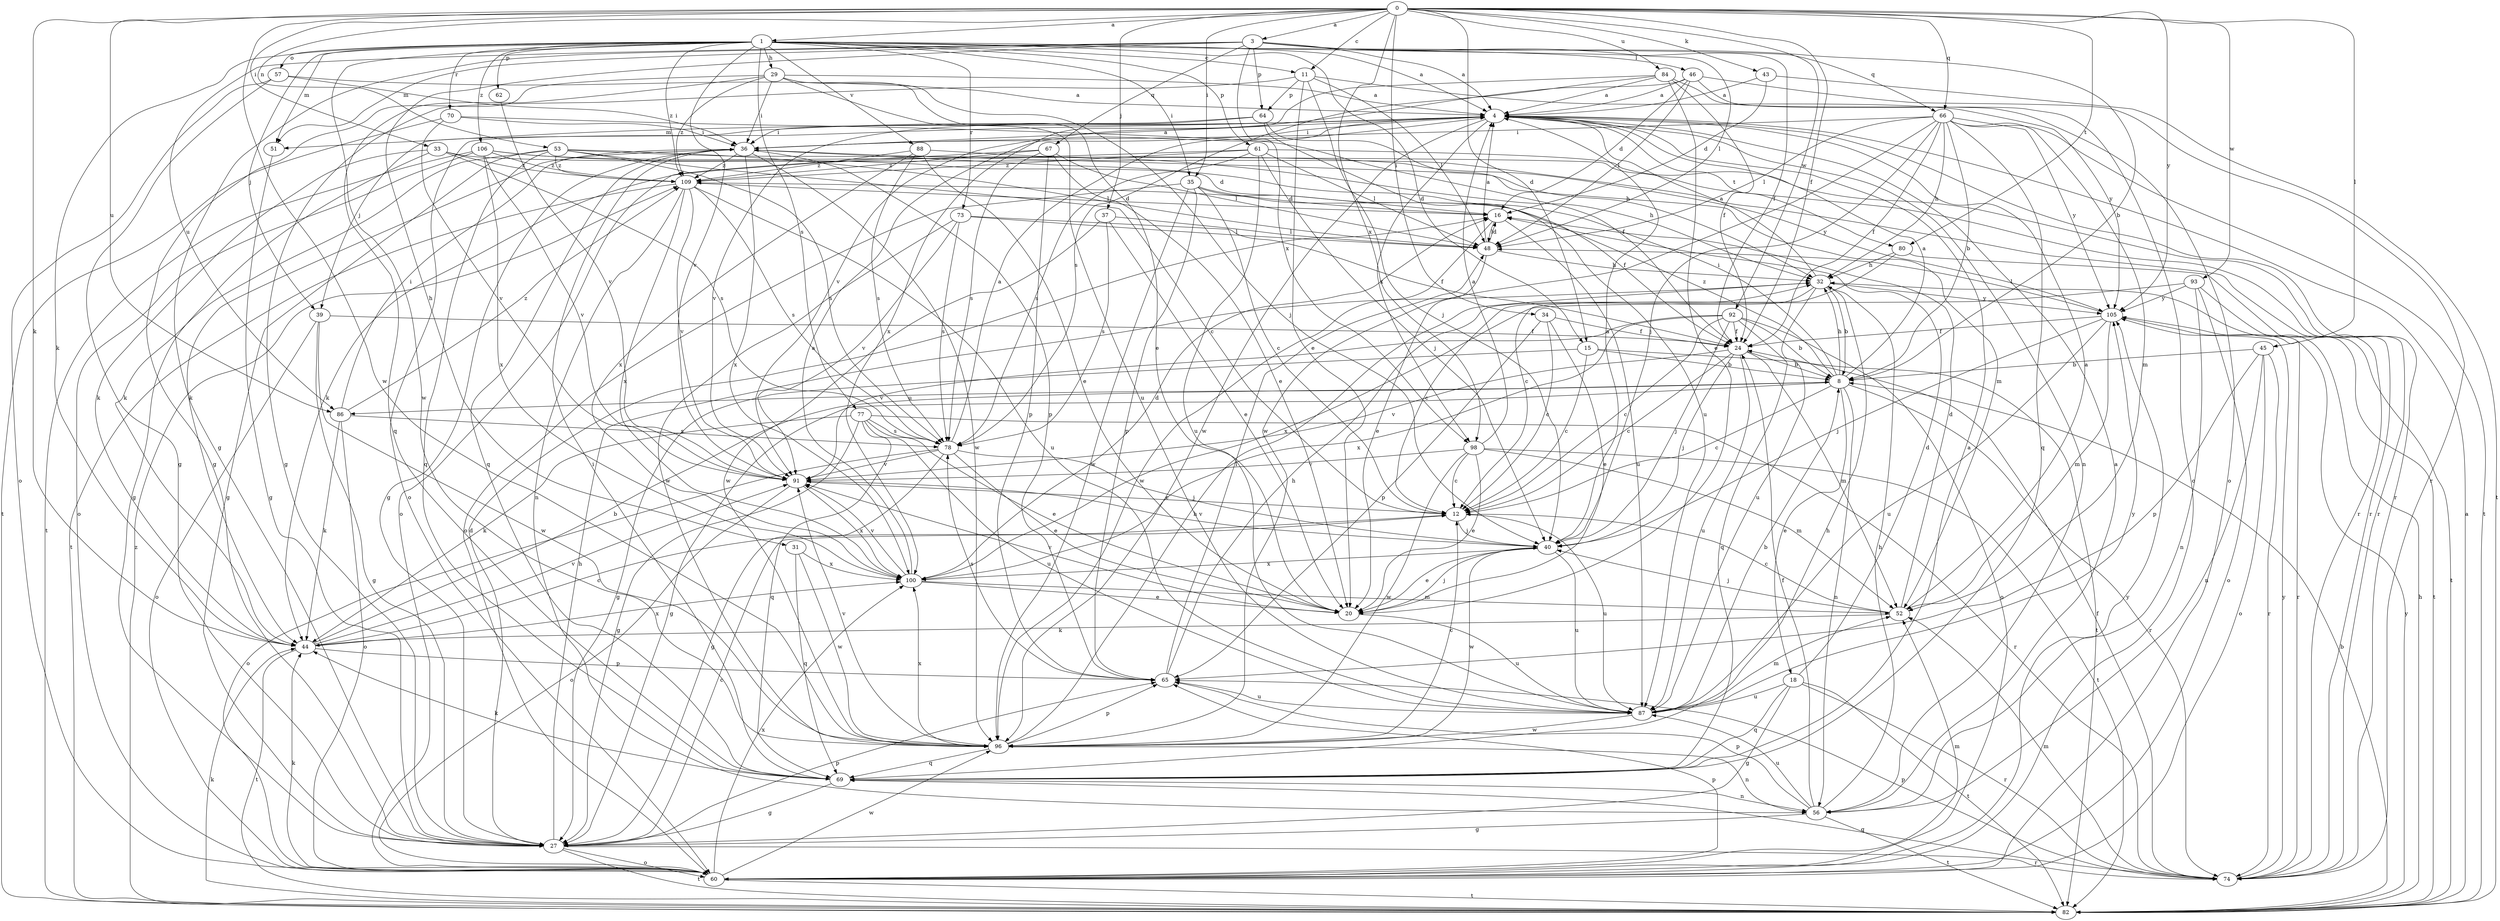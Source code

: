 strict digraph  {
0;
1;
3;
4;
8;
11;
12;
15;
16;
18;
20;
24;
27;
29;
31;
32;
33;
34;
35;
36;
37;
39;
40;
43;
44;
45;
46;
48;
51;
52;
53;
56;
57;
60;
61;
62;
64;
65;
66;
67;
69;
70;
73;
74;
77;
78;
80;
82;
84;
86;
87;
88;
91;
92;
93;
96;
98;
100;
105;
106;
109;
0 -> 1  [label=a];
0 -> 3  [label=a];
0 -> 11  [label=c];
0 -> 15  [label=d];
0 -> 24  [label=f];
0 -> 33  [label=i];
0 -> 34  [label=i];
0 -> 35  [label=i];
0 -> 37  [label=j];
0 -> 43  [label=k];
0 -> 44  [label=k];
0 -> 45  [label=l];
0 -> 53  [label=n];
0 -> 66  [label=q];
0 -> 80  [label=t];
0 -> 84  [label=u];
0 -> 86  [label=u];
0 -> 92  [label=w];
0 -> 93  [label=w];
0 -> 96  [label=w];
0 -> 98  [label=x];
0 -> 105  [label=y];
1 -> 4  [label=a];
1 -> 11  [label=c];
1 -> 15  [label=d];
1 -> 24  [label=f];
1 -> 29  [label=h];
1 -> 35  [label=i];
1 -> 39  [label=j];
1 -> 44  [label=k];
1 -> 51  [label=m];
1 -> 57  [label=o];
1 -> 61  [label=p];
1 -> 62  [label=p];
1 -> 66  [label=q];
1 -> 70  [label=r];
1 -> 73  [label=r];
1 -> 77  [label=s];
1 -> 88  [label=v];
1 -> 91  [label=v];
1 -> 96  [label=w];
1 -> 106  [label=z];
1 -> 109  [label=z];
3 -> 4  [label=a];
3 -> 8  [label=b];
3 -> 27  [label=g];
3 -> 31  [label=h];
3 -> 46  [label=l];
3 -> 48  [label=l];
3 -> 51  [label=m];
3 -> 64  [label=p];
3 -> 67  [label=q];
3 -> 86  [label=u];
3 -> 98  [label=x];
4 -> 36  [label=i];
4 -> 39  [label=j];
4 -> 51  [label=m];
4 -> 56  [label=n];
4 -> 60  [label=o];
4 -> 74  [label=r];
4 -> 80  [label=t];
4 -> 96  [label=w];
4 -> 98  [label=x];
8 -> 4  [label=a];
8 -> 12  [label=c];
8 -> 18  [label=e];
8 -> 27  [label=g];
8 -> 32  [label=h];
8 -> 36  [label=i];
8 -> 56  [label=n];
8 -> 74  [label=r];
8 -> 86  [label=u];
8 -> 109  [label=z];
11 -> 20  [label=e];
11 -> 27  [label=g];
11 -> 40  [label=j];
11 -> 48  [label=l];
11 -> 64  [label=p];
11 -> 105  [label=y];
12 -> 40  [label=j];
12 -> 87  [label=u];
15 -> 8  [label=b];
15 -> 12  [label=c];
15 -> 27  [label=g];
15 -> 82  [label=t];
16 -> 48  [label=l];
16 -> 87  [label=u];
16 -> 96  [label=w];
18 -> 16  [label=d];
18 -> 27  [label=g];
18 -> 69  [label=q];
18 -> 74  [label=r];
18 -> 82  [label=t];
18 -> 87  [label=u];
20 -> 40  [label=j];
20 -> 87  [label=u];
20 -> 91  [label=v];
24 -> 8  [label=b];
24 -> 12  [label=c];
24 -> 40  [label=j];
24 -> 52  [label=m];
24 -> 87  [label=u];
24 -> 91  [label=v];
27 -> 12  [label=c];
27 -> 16  [label=d];
27 -> 32  [label=h];
27 -> 60  [label=o];
27 -> 65  [label=p];
27 -> 74  [label=r];
27 -> 82  [label=t];
29 -> 4  [label=a];
29 -> 20  [label=e];
29 -> 27  [label=g];
29 -> 36  [label=i];
29 -> 40  [label=j];
29 -> 69  [label=q];
29 -> 87  [label=u];
29 -> 109  [label=z];
31 -> 69  [label=q];
31 -> 96  [label=w];
31 -> 100  [label=x];
32 -> 4  [label=a];
32 -> 8  [label=b];
32 -> 12  [label=c];
32 -> 87  [label=u];
32 -> 105  [label=y];
33 -> 27  [label=g];
33 -> 44  [label=k];
33 -> 74  [label=r];
33 -> 78  [label=s];
33 -> 109  [label=z];
34 -> 12  [label=c];
34 -> 20  [label=e];
34 -> 24  [label=f];
34 -> 65  [label=p];
35 -> 12  [label=c];
35 -> 16  [label=d];
35 -> 24  [label=f];
35 -> 60  [label=o];
35 -> 65  [label=p];
35 -> 96  [label=w];
36 -> 4  [label=a];
36 -> 27  [label=g];
36 -> 44  [label=k];
36 -> 52  [label=m];
36 -> 65  [label=p];
36 -> 69  [label=q];
36 -> 96  [label=w];
36 -> 100  [label=x];
36 -> 109  [label=z];
37 -> 20  [label=e];
37 -> 48  [label=l];
37 -> 78  [label=s];
37 -> 96  [label=w];
39 -> 24  [label=f];
39 -> 27  [label=g];
39 -> 60  [label=o];
39 -> 96  [label=w];
40 -> 4  [label=a];
40 -> 20  [label=e];
40 -> 87  [label=u];
40 -> 91  [label=v];
40 -> 96  [label=w];
40 -> 100  [label=x];
43 -> 4  [label=a];
43 -> 16  [label=d];
43 -> 82  [label=t];
44 -> 8  [label=b];
44 -> 12  [label=c];
44 -> 65  [label=p];
44 -> 82  [label=t];
44 -> 91  [label=v];
44 -> 100  [label=x];
45 -> 8  [label=b];
45 -> 56  [label=n];
45 -> 60  [label=o];
45 -> 65  [label=p];
45 -> 74  [label=r];
46 -> 4  [label=a];
46 -> 16  [label=d];
46 -> 48  [label=l];
46 -> 60  [label=o];
46 -> 74  [label=r];
46 -> 91  [label=v];
48 -> 4  [label=a];
48 -> 16  [label=d];
48 -> 20  [label=e];
48 -> 32  [label=h];
51 -> 27  [label=g];
52 -> 4  [label=a];
52 -> 12  [label=c];
52 -> 16  [label=d];
52 -> 40  [label=j];
52 -> 44  [label=k];
53 -> 12  [label=c];
53 -> 27  [label=g];
53 -> 44  [label=k];
53 -> 48  [label=l];
53 -> 69  [label=q];
53 -> 74  [label=r];
53 -> 78  [label=s];
53 -> 109  [label=z];
56 -> 4  [label=a];
56 -> 24  [label=f];
56 -> 27  [label=g];
56 -> 32  [label=h];
56 -> 65  [label=p];
56 -> 82  [label=t];
56 -> 87  [label=u];
57 -> 4  [label=a];
57 -> 27  [label=g];
57 -> 36  [label=i];
57 -> 60  [label=o];
60 -> 44  [label=k];
60 -> 52  [label=m];
60 -> 65  [label=p];
60 -> 82  [label=t];
60 -> 96  [label=w];
60 -> 100  [label=x];
60 -> 105  [label=y];
61 -> 40  [label=j];
61 -> 44  [label=k];
61 -> 48  [label=l];
61 -> 74  [label=r];
61 -> 78  [label=s];
61 -> 87  [label=u];
61 -> 109  [label=z];
62 -> 91  [label=v];
64 -> 32  [label=h];
64 -> 36  [label=i];
64 -> 87  [label=u];
64 -> 91  [label=v];
65 -> 32  [label=h];
65 -> 48  [label=l];
65 -> 78  [label=s];
65 -> 87  [label=u];
66 -> 8  [label=b];
66 -> 24  [label=f];
66 -> 32  [label=h];
66 -> 36  [label=i];
66 -> 40  [label=j];
66 -> 48  [label=l];
66 -> 52  [label=m];
66 -> 69  [label=q];
66 -> 82  [label=t];
66 -> 96  [label=w];
66 -> 105  [label=y];
67 -> 20  [label=e];
67 -> 48  [label=l];
67 -> 60  [label=o];
67 -> 65  [label=p];
67 -> 78  [label=s];
67 -> 109  [label=z];
69 -> 4  [label=a];
69 -> 27  [label=g];
69 -> 32  [label=h];
69 -> 36  [label=i];
69 -> 44  [label=k];
69 -> 56  [label=n];
70 -> 24  [label=f];
70 -> 36  [label=i];
70 -> 82  [label=t];
70 -> 91  [label=v];
73 -> 24  [label=f];
73 -> 48  [label=l];
73 -> 78  [label=s];
73 -> 91  [label=v];
73 -> 96  [label=w];
74 -> 24  [label=f];
74 -> 52  [label=m];
74 -> 65  [label=p];
74 -> 69  [label=q];
74 -> 105  [label=y];
77 -> 20  [label=e];
77 -> 27  [label=g];
77 -> 44  [label=k];
77 -> 69  [label=q];
77 -> 74  [label=r];
77 -> 78  [label=s];
77 -> 87  [label=u];
78 -> 4  [label=a];
78 -> 20  [label=e];
78 -> 27  [label=g];
78 -> 40  [label=j];
78 -> 60  [label=o];
78 -> 91  [label=v];
80 -> 12  [label=c];
80 -> 32  [label=h];
80 -> 82  [label=t];
82 -> 4  [label=a];
82 -> 8  [label=b];
82 -> 32  [label=h];
82 -> 44  [label=k];
82 -> 105  [label=y];
82 -> 109  [label=z];
84 -> 4  [label=a];
84 -> 20  [label=e];
84 -> 24  [label=f];
84 -> 60  [label=o];
84 -> 78  [label=s];
84 -> 100  [label=x];
86 -> 36  [label=i];
86 -> 44  [label=k];
86 -> 60  [label=o];
86 -> 78  [label=s];
86 -> 109  [label=z];
87 -> 8  [label=b];
87 -> 52  [label=m];
87 -> 96  [label=w];
87 -> 105  [label=y];
88 -> 20  [label=e];
88 -> 32  [label=h];
88 -> 78  [label=s];
88 -> 100  [label=x];
88 -> 109  [label=z];
91 -> 12  [label=c];
91 -> 60  [label=o];
91 -> 100  [label=x];
92 -> 8  [label=b];
92 -> 12  [label=c];
92 -> 24  [label=f];
92 -> 40  [label=j];
92 -> 60  [label=o];
92 -> 69  [label=q];
92 -> 91  [label=v];
92 -> 100  [label=x];
93 -> 56  [label=n];
93 -> 60  [label=o];
93 -> 82  [label=t];
93 -> 100  [label=x];
93 -> 105  [label=y];
96 -> 12  [label=c];
96 -> 32  [label=h];
96 -> 56  [label=n];
96 -> 65  [label=p];
96 -> 69  [label=q];
96 -> 91  [label=v];
96 -> 100  [label=x];
98 -> 4  [label=a];
98 -> 12  [label=c];
98 -> 20  [label=e];
98 -> 52  [label=m];
98 -> 82  [label=t];
98 -> 91  [label=v];
98 -> 96  [label=w];
100 -> 4  [label=a];
100 -> 16  [label=d];
100 -> 20  [label=e];
100 -> 52  [label=m];
100 -> 91  [label=v];
105 -> 24  [label=f];
105 -> 40  [label=j];
105 -> 48  [label=l];
105 -> 52  [label=m];
105 -> 74  [label=r];
105 -> 87  [label=u];
106 -> 16  [label=d];
106 -> 60  [label=o];
106 -> 82  [label=t];
106 -> 91  [label=v];
106 -> 100  [label=x];
106 -> 105  [label=y];
106 -> 109  [label=z];
109 -> 16  [label=d];
109 -> 56  [label=n];
109 -> 78  [label=s];
109 -> 82  [label=t];
109 -> 87  [label=u];
109 -> 91  [label=v];
109 -> 100  [label=x];
}
